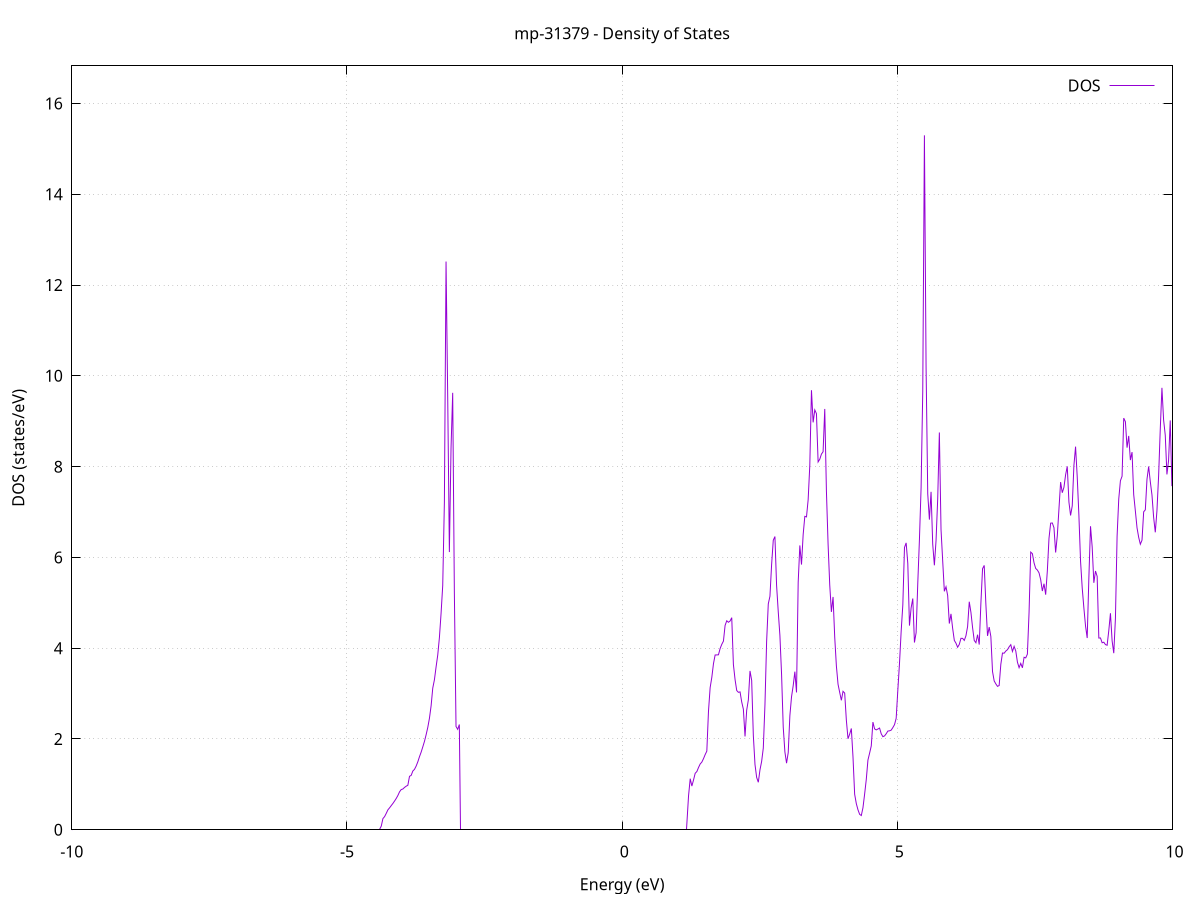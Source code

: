 set title 'mp-31379 - Density of States'
set xlabel 'Energy (eV)'
set ylabel 'DOS (states/eV)'
set grid
set xrange [-10:10]
set yrange [0:16.829]
set xzeroaxis lt -1
set terminal png size 800,600
set output 'mp-31379_dos_gnuplot.png'
plot '-' using 1:2 with lines title 'DOS'
-45.422400 0.000000
-45.392200 0.000000
-45.362100 0.000000
-45.331900 0.000000
-45.301700 0.000000
-45.271500 0.000000
-45.241300 0.000000
-45.211200 0.000000
-45.181000 0.000000
-45.150800 0.000000
-45.120600 0.000000
-45.090400 0.000000
-45.060200 0.000000
-45.030100 0.000000
-44.999900 0.000000
-44.969700 0.000000
-44.939500 0.000000
-44.909300 0.000000
-44.879200 0.000000
-44.849000 0.000000
-44.818800 0.000000
-44.788600 0.000000
-44.758400 0.000000
-44.728300 0.000000
-44.698100 0.000000
-44.667900 0.000000
-44.637700 0.000000
-44.607500 0.000000
-44.577400 0.000000
-44.547200 0.000000
-44.517000 0.000000
-44.486800 0.000000
-44.456600 0.000000
-44.426500 0.000000
-44.396300 0.000000
-44.366100 0.000000
-44.335900 0.000000
-44.305700 0.000000
-44.275600 0.000000
-44.245400 0.000000
-44.215200 0.000000
-44.185000 0.000000
-44.154800 0.000000
-44.124600 0.000000
-44.094500 0.000000
-44.064300 0.000000
-44.034100 0.000000
-44.003900 0.000000
-43.973700 0.000000
-43.943600 0.000000
-43.913400 0.000000
-43.883200 0.000000
-43.853000 0.000000
-43.822800 0.000000
-43.792700 0.000000
-43.762500 0.000000
-43.732300 0.000000
-43.702100 0.000000
-43.671900 0.000000
-43.641800 0.000000
-43.611600 0.000000
-43.581400 0.000000
-43.551200 0.000000
-43.521000 0.000000
-43.490900 0.000000
-43.460700 0.000000
-43.430500 0.000000
-43.400300 0.000000
-43.370100 0.000000
-43.340000 0.000000
-43.309800 0.000000
-43.279600 0.000000
-43.249400 0.000000
-43.219200 0.000000
-43.189000 0.000000
-43.158900 0.000000
-43.128700 0.000000
-43.098500 0.000000
-43.068300 0.000000
-43.038100 0.000000
-43.008000 0.000000
-42.977800 0.000000
-42.947600 0.000000
-42.917400 0.000000
-42.887200 0.000000
-42.857100 0.000000
-42.826900 0.000000
-42.796700 0.000000
-42.766500 0.000000
-42.736300 0.000000
-42.706200 0.000000
-42.676000 143.346900
-42.645800 0.000000
-42.615600 0.000000
-42.585400 0.000000
-42.555300 0.000000
-42.525100 0.000000
-42.494900 0.000000
-42.464700 0.000000
-42.434500 0.000000
-42.404400 0.000000
-42.374200 0.000000
-42.344000 0.000000
-42.313800 0.000000
-42.283600 0.000000
-42.253400 0.000000
-42.223300 0.000000
-42.193100 0.000000
-42.162900 0.000000
-42.132700 0.000000
-42.102500 0.000000
-42.072400 0.000000
-42.042200 0.000000
-42.012000 0.000000
-41.981800 0.000000
-41.951600 0.000000
-41.921500 0.000000
-41.891300 0.000000
-41.861100 9.829900
-41.830900 11.601800
-41.800700 13.866600
-41.770600 18.333700
-41.740400 14.771500
-41.710200 17.176300
-41.680000 13.650200
-41.649800 11.448700
-41.619700 9.190200
-41.589500 0.000000
-41.559300 0.000000
-41.529100 0.000000
-41.498900 0.000000
-41.468800 0.000000
-41.438600 0.000000
-41.408400 0.000000
-41.378200 0.000000
-41.348000 0.000000
-41.317900 0.000000
-41.287700 0.000000
-41.257500 0.000000
-41.227300 0.000000
-41.197100 0.000000
-41.166900 0.000000
-41.136800 0.000000
-41.106600 0.000000
-41.076400 0.000000
-41.046200 0.000000
-41.016000 0.000000
-40.985900 0.000000
-40.955700 0.000000
-40.925500 0.000000
-40.895300 0.000000
-40.865100 0.000000
-40.835000 0.000000
-40.804800 0.000000
-40.774600 0.000000
-40.744400 0.000000
-40.714200 0.000000
-40.684100 0.000000
-40.653900 0.000000
-40.623700 0.000000
-40.593500 0.000000
-40.563300 0.000000
-40.533200 0.000000
-40.503000 0.000000
-40.472800 0.000000
-40.442600 0.000000
-40.412400 0.000000
-40.382300 0.000000
-40.352100 0.000000
-40.321900 0.000000
-40.291700 0.000000
-40.261500 0.000000
-40.231300 0.000000
-40.201200 0.000000
-40.171000 0.000000
-40.140800 0.000000
-40.110600 0.000000
-40.080400 0.000000
-40.050300 0.000000
-40.020100 0.000000
-39.989900 0.000000
-39.959700 0.000000
-39.929500 0.000000
-39.899400 0.000000
-39.869200 0.000000
-39.839000 0.000000
-39.808800 0.000000
-39.778600 0.000000
-39.748500 0.000000
-39.718300 0.000000
-39.688100 0.000000
-39.657900 0.000000
-39.627700 0.000000
-39.597600 0.000000
-39.567400 0.000000
-39.537200 0.000000
-39.507000 0.000000
-39.476800 0.000000
-39.446700 0.000000
-39.416500 0.000000
-39.386300 0.000000
-39.356100 0.000000
-39.325900 0.000000
-39.295700 0.000000
-39.265600 0.000000
-39.235400 0.000000
-39.205200 0.000000
-39.175000 0.000000
-39.144800 0.000000
-39.114700 0.000000
-39.084500 0.000000
-39.054300 0.000000
-39.024100 0.000000
-38.993900 0.000000
-38.963800 0.000000
-38.933600 0.000000
-38.903400 0.000000
-38.873200 0.000000
-38.843000 0.000000
-38.812900 0.000000
-38.782700 0.000000
-38.752500 0.000000
-38.722300 0.000000
-38.692100 0.000000
-38.662000 0.000000
-38.631800 0.000000
-38.601600 0.000000
-38.571400 0.000000
-38.541200 0.000000
-38.511100 0.000000
-38.480900 0.000000
-38.450700 0.000000
-38.420500 0.000000
-38.390300 0.000000
-38.360100 0.000000
-38.330000 0.000000
-38.299800 0.000000
-38.269600 0.000000
-38.239400 0.000000
-38.209200 0.000000
-38.179100 0.000000
-38.148900 0.000000
-38.118700 0.000000
-38.088500 0.000000
-38.058300 0.000000
-38.028200 0.000000
-37.998000 0.000000
-37.967800 0.000000
-37.937600 0.000000
-37.907400 0.000000
-37.877300 0.000000
-37.847100 0.000000
-37.816900 0.000000
-37.786700 0.000000
-37.756500 0.000000
-37.726400 0.000000
-37.696200 0.000000
-37.666000 0.000000
-37.635800 0.000000
-37.605600 0.000000
-37.575500 0.000000
-37.545300 0.000000
-37.515100 0.000000
-37.484900 0.000000
-37.454700 0.000000
-37.424500 0.000000
-37.394400 0.000000
-37.364200 0.000000
-37.334000 0.000000
-37.303800 0.000000
-37.273600 0.000000
-37.243500 0.000000
-37.213300 0.000000
-37.183100 0.000000
-37.152900 0.000000
-37.122700 0.000000
-37.092600 0.000000
-37.062400 0.000000
-37.032200 0.000000
-37.002000 0.000000
-36.971800 0.000000
-36.941700 0.000000
-36.911500 0.000000
-36.881300 0.000000
-36.851100 0.000000
-36.820900 0.000000
-36.790800 0.000000
-36.760600 0.000000
-36.730400 0.000000
-36.700200 0.000000
-36.670000 0.000000
-36.639900 0.000000
-36.609700 0.000000
-36.579500 0.000000
-36.549300 0.000000
-36.519100 0.000000
-36.488900 0.000000
-36.458800 0.000000
-36.428600 0.000000
-36.398400 0.000000
-36.368200 0.000000
-36.338000 0.000000
-36.307900 0.000000
-36.277700 0.000000
-36.247500 0.000000
-36.217300 0.000000
-36.187100 0.000000
-36.157000 0.000000
-36.126800 0.000000
-36.096600 0.000000
-36.066400 0.000000
-36.036200 0.000000
-36.006100 0.000000
-35.975900 0.000000
-35.945700 0.000000
-35.915500 0.000000
-35.885300 0.000000
-35.855200 0.000000
-35.825000 0.000000
-35.794800 0.000000
-35.764600 0.000000
-35.734400 0.000000
-35.704300 0.000000
-35.674100 0.000000
-35.643900 0.000000
-35.613700 0.000000
-35.583500 0.000000
-35.553300 0.000000
-35.523200 0.000000
-35.493000 0.000000
-35.462800 0.000000
-35.432600 0.000000
-35.402400 0.000000
-35.372300 0.000000
-35.342100 0.000000
-35.311900 0.000000
-35.281700 0.000000
-35.251500 0.000000
-35.221400 0.000000
-35.191200 0.000000
-35.161000 0.000000
-35.130800 0.000000
-35.100600 0.000000
-35.070500 0.000000
-35.040300 0.000000
-35.010100 0.000000
-34.979900 0.000000
-34.949700 0.000000
-34.919600 0.000000
-34.889400 0.000000
-34.859200 0.000000
-34.829000 0.000000
-34.798800 0.000000
-34.768700 0.000000
-34.738500 0.000000
-34.708300 0.000000
-34.678100 0.000000
-34.647900 0.000000
-34.617700 0.000000
-34.587600 0.000000
-34.557400 0.000000
-34.527200 0.000000
-34.497000 0.000000
-34.466800 0.000000
-34.436700 0.000000
-34.406500 0.000000
-34.376300 0.000000
-34.346100 0.000000
-34.315900 0.000000
-34.285800 0.000000
-34.255600 0.000000
-34.225400 0.000000
-34.195200 0.000000
-34.165000 0.000000
-34.134900 0.000000
-34.104700 0.000000
-34.074500 0.000000
-34.044300 0.000000
-34.014100 0.000000
-33.984000 0.000000
-33.953800 0.000000
-33.923600 0.000000
-33.893400 0.000000
-33.863200 0.000000
-33.833100 0.000000
-33.802900 0.000000
-33.772700 0.000000
-33.742500 0.000000
-33.712300 0.000000
-33.682100 0.000000
-33.652000 0.000000
-33.621800 0.000000
-33.591600 0.000000
-33.561400 0.000000
-33.531200 0.000000
-33.501100 0.000000
-33.470900 0.000000
-33.440700 0.000000
-33.410500 0.000000
-33.380300 0.000000
-33.350200 0.000000
-33.320000 0.000000
-33.289800 0.000000
-33.259600 0.000000
-33.229400 0.000000
-33.199300 0.000000
-33.169100 0.000000
-33.138900 0.000000
-33.108700 0.000000
-33.078500 0.000000
-33.048400 0.000000
-33.018200 0.000000
-32.988000 0.000000
-32.957800 0.000000
-32.927600 0.000000
-32.897500 0.000000
-32.867300 0.000000
-32.837100 0.000000
-32.806900 0.000000
-32.776700 0.000000
-32.746600 0.000000
-32.716400 0.000000
-32.686200 0.000000
-32.656000 0.000000
-32.625800 0.000000
-32.595600 0.000000
-32.565500 0.000000
-32.535300 0.000000
-32.505100 0.000000
-32.474900 0.000000
-32.444700 0.000000
-32.414600 0.000000
-32.384400 0.000000
-32.354200 0.000000
-32.324000 0.000000
-32.293800 0.000000
-32.263700 0.000000
-32.233500 0.000000
-32.203300 0.000000
-32.173100 0.000000
-32.142900 0.000000
-32.112800 0.000000
-32.082600 0.000000
-32.052400 0.000000
-32.022200 0.000000
-31.992000 0.000000
-31.961900 0.000000
-31.931700 0.000000
-31.901500 0.000000
-31.871300 0.000000
-31.841100 0.000000
-31.811000 0.000000
-31.780800 0.000000
-31.750600 0.000000
-31.720400 0.000000
-31.690200 0.000000
-31.660000 0.000000
-31.629900 0.000000
-31.599700 0.000000
-31.569500 0.000000
-31.539300 0.000000
-31.509100 0.000000
-31.479000 0.000000
-31.448800 0.000000
-31.418600 0.000000
-31.388400 0.000000
-31.358200 0.000000
-31.328100 0.000000
-31.297900 0.000000
-31.267700 0.000000
-31.237500 0.000000
-31.207300 0.000000
-31.177200 0.000000
-31.147000 0.000000
-31.116800 0.000000
-31.086600 0.000000
-31.056400 0.000000
-31.026300 0.000000
-30.996100 0.000000
-30.965900 0.000000
-30.935700 0.000000
-30.905500 0.000000
-30.875400 0.000000
-30.845200 0.000000
-30.815000 0.000000
-30.784800 0.000000
-30.754600 0.000000
-30.724400 0.000000
-30.694300 0.000000
-30.664100 0.000000
-30.633900 0.000000
-30.603700 0.000000
-30.573500 0.000000
-30.543400 0.000000
-30.513200 0.000000
-30.483000 0.000000
-30.452800 0.000000
-30.422600 0.000000
-30.392500 0.000000
-30.362300 0.000000
-30.332100 0.000000
-30.301900 0.000000
-30.271700 0.000000
-30.241600 0.000000
-30.211400 0.000000
-30.181200 0.000000
-30.151000 0.000000
-30.120800 0.000000
-30.090700 0.000000
-30.060500 0.000000
-30.030300 0.000000
-30.000100 0.000000
-29.969900 0.000000
-29.939800 0.000000
-29.909600 0.000000
-29.879400 0.000000
-29.849200 0.000000
-29.819000 0.000000
-29.788800 0.000000
-29.758700 0.000000
-29.728500 0.000000
-29.698300 0.000000
-29.668100 0.000000
-29.637900 0.000000
-29.607800 0.000000
-29.577600 0.000000
-29.547400 0.000000
-29.517200 0.000000
-29.487000 0.000000
-29.456900 0.000000
-29.426700 0.000000
-29.396500 0.000000
-29.366300 0.000000
-29.336100 0.000000
-29.306000 0.000000
-29.275800 0.000000
-29.245600 0.000000
-29.215400 0.000000
-29.185200 0.000000
-29.155100 0.000000
-29.124900 0.000000
-29.094700 0.000000
-29.064500 0.000000
-29.034300 0.000000
-29.004200 0.000000
-28.974000 0.000000
-28.943800 0.000000
-28.913600 0.000000
-28.883400 0.000000
-28.853200 0.000000
-28.823100 0.000000
-28.792900 0.000000
-28.762700 0.000000
-28.732500 0.000000
-28.702300 0.000000
-28.672200 0.000000
-28.642000 0.000000
-28.611800 0.000000
-28.581600 0.000000
-28.551400 0.000000
-28.521300 0.000000
-28.491100 0.000000
-28.460900 0.000000
-28.430700 0.000000
-28.400500 0.000000
-28.370400 0.000000
-28.340200 0.000000
-28.310000 0.000000
-28.279800 0.000000
-28.249600 0.000000
-28.219500 0.000000
-28.189300 0.000000
-28.159100 0.000000
-28.128900 0.000000
-28.098700 0.000000
-28.068600 0.000000
-28.038400 0.000000
-28.008200 0.000000
-27.978000 0.000000
-27.947800 0.000000
-27.917600 0.000000
-27.887500 0.000000
-27.857300 0.000000
-27.827100 0.000000
-27.796900 0.000000
-27.766700 0.000000
-27.736600 0.000000
-27.706400 0.000000
-27.676200 0.000000
-27.646000 0.000000
-27.615800 0.000000
-27.585700 0.000000
-27.555500 0.000000
-27.525300 0.000000
-27.495100 0.000000
-27.464900 0.000000
-27.434800 0.000000
-27.404600 0.000000
-27.374400 0.000000
-27.344200 0.000000
-27.314000 0.000000
-27.283900 0.000000
-27.253700 0.000000
-27.223500 0.000000
-27.193300 0.000000
-27.163100 0.000000
-27.133000 0.000000
-27.102800 0.000000
-27.072600 0.000000
-27.042400 0.000000
-27.012200 0.000000
-26.982000 0.000000
-26.951900 0.000000
-26.921700 0.000000
-26.891500 0.000000
-26.861300 0.000000
-26.831100 0.000000
-26.801000 0.000000
-26.770800 0.000000
-26.740600 0.000000
-26.710400 0.000000
-26.680200 0.000000
-26.650100 0.000000
-26.619900 0.000000
-26.589700 0.000000
-26.559500 0.000000
-26.529300 0.000000
-26.499200 0.000000
-26.469000 0.000000
-26.438800 0.000000
-26.408600 0.000000
-26.378400 0.000000
-26.348300 0.000000
-26.318100 0.000000
-26.287900 0.000000
-26.257700 0.000000
-26.227500 0.000000
-26.197400 0.000000
-26.167200 0.000000
-26.137000 0.000000
-26.106800 0.000000
-26.076600 0.000000
-26.046400 0.000000
-26.016300 0.000000
-25.986100 0.000000
-25.955900 0.000000
-25.925700 0.000000
-25.895500 0.000000
-25.865400 0.000000
-25.835200 0.000000
-25.805000 0.000000
-25.774800 0.000000
-25.744600 0.000000
-25.714500 0.000000
-25.684300 0.000000
-25.654100 0.000000
-25.623900 0.000000
-25.593700 0.000000
-25.563600 0.000000
-25.533400 0.000000
-25.503200 0.000000
-25.473000 0.000000
-25.442800 0.000000
-25.412700 0.000000
-25.382500 0.000000
-25.352300 0.000000
-25.322100 0.000000
-25.291900 0.000000
-25.261800 0.000000
-25.231600 0.000000
-25.201400 0.000000
-25.171200 0.000000
-25.141000 0.000000
-25.110900 0.000000
-25.080700 0.000000
-25.050500 0.000000
-25.020300 0.000000
-24.990100 0.000000
-24.959900 0.000000
-24.929800 0.000000
-24.899600 0.000000
-24.869400 0.000000
-24.839200 0.000000
-24.809000 0.000000
-24.778900 0.000000
-24.748700 0.000000
-24.718500 0.000000
-24.688300 0.000000
-24.658100 0.000000
-24.628000 0.000000
-24.597800 0.000000
-24.567600 0.000000
-24.537400 0.000000
-24.507200 0.000000
-24.477100 0.000000
-24.446900 0.000000
-24.416700 0.000000
-24.386500 0.000000
-24.356300 0.000000
-24.326200 0.000000
-24.296000 0.000000
-24.265800 0.000000
-24.235600 0.000000
-24.205400 0.000000
-24.175300 0.000000
-24.145100 0.000000
-24.114900 0.000000
-24.084700 0.000000
-24.054500 0.000000
-24.024300 0.000000
-23.994200 0.000000
-23.964000 0.000000
-23.933800 0.000000
-23.903600 0.000000
-23.873400 0.000000
-23.843300 0.000000
-23.813100 0.000000
-23.782900 0.000000
-23.752700 0.000000
-23.722500 0.000000
-23.692400 0.000000
-23.662200 0.000000
-23.632000 0.000000
-23.601800 0.000000
-23.571600 0.000000
-23.541500 0.000000
-23.511300 0.000000
-23.481100 0.000000
-23.450900 0.000000
-23.420700 0.000000
-23.390600 0.000000
-23.360400 0.000000
-23.330200 0.000000
-23.300000 0.000000
-23.269800 0.000000
-23.239700 0.000000
-23.209500 0.000000
-23.179300 0.000000
-23.149100 0.000000
-23.118900 0.000000
-23.088700 0.000000
-23.058600 0.000000
-23.028400 0.000000
-22.998200 0.000000
-22.968000 0.000000
-22.937800 0.000000
-22.907700 0.000000
-22.877500 0.000000
-22.847300 0.000000
-22.817100 0.000000
-22.786900 0.000000
-22.756800 0.000000
-22.726600 0.000000
-22.696400 0.000000
-22.666200 0.000000
-22.636000 0.000000
-22.605900 0.000000
-22.575700 0.000000
-22.545500 0.000000
-22.515300 0.000000
-22.485100 0.000000
-22.455000 0.000000
-22.424800 0.000000
-22.394600 0.000000
-22.364400 0.000000
-22.334200 0.000000
-22.304100 0.000000
-22.273900 0.000000
-22.243700 0.000000
-22.213500 0.000000
-22.183300 0.000000
-22.153100 0.000000
-22.123000 0.000000
-22.092800 0.000000
-22.062600 0.000000
-22.032400 0.000000
-22.002200 0.000000
-21.972100 0.000000
-21.941900 0.000000
-21.911700 0.000000
-21.881500 0.000000
-21.851300 0.000000
-21.821200 0.000000
-21.791000 0.000000
-21.760800 0.000000
-21.730600 0.000000
-21.700400 0.000000
-21.670300 0.000000
-21.640100 0.000000
-21.609900 0.000000
-21.579700 0.000000
-21.549500 0.000000
-21.519400 0.000000
-21.489200 0.000000
-21.459000 0.000000
-21.428800 0.000000
-21.398600 0.000000
-21.368500 0.000000
-21.338300 0.000000
-21.308100 0.000000
-21.277900 0.000000
-21.247700 0.000000
-21.217500 0.000000
-21.187400 0.000000
-21.157200 0.000000
-21.127000 0.000000
-21.096800 0.000000
-21.066600 0.000000
-21.036500 0.000000
-21.006300 0.000000
-20.976100 0.000000
-20.945900 0.000000
-20.915700 106.840600
-20.885600 84.329800
-20.855400 90.089200
-20.825200 0.000000
-20.795000 0.000000
-20.764800 0.000000
-20.734700 0.000000
-20.704500 12.452000
-20.674300 54.008800
-20.644100 53.666500
-20.613900 2.463200
-20.583800 2.764300
-20.553600 3.129100
-20.523400 3.879400
-20.493200 4.455900
-20.463000 5.282400
-20.432900 7.880100
-20.402700 13.135700
-20.372500 9.700000
-20.342300 8.277200
-20.312100 7.230300
-20.281900 6.615000
-20.251800 6.227900
-20.221600 5.786800
-20.191400 5.712000
-20.161200 5.559500
-20.131000 6.293400
-20.100900 17.052600
-20.070700 19.611400
-20.040500 19.467800
-20.010300 29.362900
-19.980100 25.701800
-19.950000 16.316200
-19.919800 12.978800
-19.889600 16.838900
-19.859400 6.694000
-19.829200 5.221700
-19.799100 4.800200
-19.768900 4.827700
-19.738700 4.887200
-19.708500 4.998700
-19.678300 5.168200
-19.648200 5.279500
-19.618000 5.436800
-19.587800 5.739600
-19.557600 6.131600
-19.527400 6.668200
-19.497300 7.209000
-19.467100 8.478400
-19.436900 11.188300
-19.406700 8.678800
-19.376500 6.282300
-19.346300 4.881400
-19.316200 5.757600
-19.286000 2.527200
-19.255800 2.070200
-19.225600 0.000000
-19.195400 0.000000
-19.165300 0.000000
-19.135100 0.000000
-19.104900 0.000000
-19.074700 0.000000
-19.044500 0.000000
-19.014400 0.000000
-18.984200 0.000000
-18.954000 0.000000
-18.923800 0.000000
-18.893600 0.000000
-18.863500 0.000000
-18.833300 0.000000
-18.803100 0.000000
-18.772900 0.000000
-18.742700 0.000000
-18.712600 0.000000
-18.682400 0.000000
-18.652200 0.000000
-18.622000 0.000000
-18.591800 0.000000
-18.561700 0.000000
-18.531500 0.000000
-18.501300 0.000000
-18.471100 0.000000
-18.440900 0.000000
-18.410700 0.000000
-18.380600 0.000000
-18.350400 0.000000
-18.320200 0.000000
-18.290000 0.000000
-18.259800 0.000000
-18.229700 0.000000
-18.199500 0.000000
-18.169300 0.000000
-18.139100 0.000000
-18.108900 0.000000
-18.078800 0.000000
-18.048600 0.000000
-18.018400 0.000000
-17.988200 0.000000
-17.958000 0.000000
-17.927900 0.000000
-17.897700 0.000000
-17.867500 0.000000
-17.837300 0.000000
-17.807100 0.000000
-17.777000 0.000000
-17.746800 0.000000
-17.716600 0.000000
-17.686400 0.000000
-17.656200 0.000000
-17.626100 0.000000
-17.595900 0.000000
-17.565700 0.000000
-17.535500 0.000000
-17.505300 0.000000
-17.475100 0.000000
-17.445000 0.000000
-17.414800 0.000000
-17.384600 0.000000
-17.354400 0.000000
-17.324200 0.000000
-17.294100 0.000000
-17.263900 0.000000
-17.233700 0.000000
-17.203500 0.000000
-17.173300 0.000000
-17.143200 0.000000
-17.113000 0.000000
-17.082800 0.000000
-17.052600 0.000000
-17.022400 0.000000
-16.992300 0.000000
-16.962100 0.000000
-16.931900 0.000000
-16.901700 0.000000
-16.871500 0.000000
-16.841400 0.000000
-16.811200 0.000000
-16.781000 0.000000
-16.750800 0.000000
-16.720600 0.000000
-16.690500 0.000000
-16.660300 0.000000
-16.630100 0.000000
-16.599900 0.000000
-16.569700 0.000000
-16.539600 0.000000
-16.509400 0.000000
-16.479200 0.000000
-16.449000 0.000000
-16.418800 0.000000
-16.388600 0.000000
-16.358500 0.000000
-16.328300 0.000000
-16.298100 0.000000
-16.267900 0.000000
-16.237700 0.000000
-16.207600 0.000000
-16.177400 0.000000
-16.147200 0.000000
-16.117000 0.000000
-16.086800 0.000000
-16.056700 0.000000
-16.026500 0.000000
-15.996300 0.000000
-15.966100 0.000000
-15.935900 0.000000
-15.905800 0.000000
-15.875600 0.000000
-15.845400 0.000000
-15.815200 0.000000
-15.785000 0.000000
-15.754900 0.000000
-15.724700 0.000000
-15.694500 0.000000
-15.664300 0.000000
-15.634100 0.000000
-15.604000 0.000000
-15.573800 0.000000
-15.543600 0.000000
-15.513400 0.000000
-15.483200 0.000000
-15.453000 0.000000
-15.422900 0.000000
-15.392700 0.000000
-15.362500 0.000000
-15.332300 0.000000
-15.302100 0.000000
-15.272000 0.000000
-15.241800 0.000000
-15.211600 0.000000
-15.181400 0.000000
-15.151200 0.000000
-15.121100 0.000000
-15.090900 0.000000
-15.060700 0.000000
-15.030500 0.000000
-15.000300 0.000000
-14.970200 0.000000
-14.940000 0.000000
-14.909800 0.000000
-14.879600 0.000000
-14.849400 0.000000
-14.819300 0.000000
-14.789100 0.000000
-14.758900 0.000000
-14.728700 0.000000
-14.698500 0.000000
-14.668400 0.000000
-14.638200 0.000000
-14.608000 0.000000
-14.577800 0.000000
-14.547600 0.000000
-14.517400 0.000000
-14.487300 0.000000
-14.457100 0.000000
-14.426900 0.000000
-14.396700 0.000000
-14.366500 0.000000
-14.336400 0.000000
-14.306200 0.000000
-14.276000 0.000000
-14.245800 0.000000
-14.215600 0.000000
-14.185500 0.000000
-14.155300 0.000000
-14.125100 0.000000
-14.094900 0.000000
-14.064700 0.000000
-14.034600 0.000000
-14.004400 0.000000
-13.974200 0.000000
-13.944000 0.000000
-13.913800 0.000000
-13.883700 0.000000
-13.853500 0.000000
-13.823300 0.000000
-13.793100 0.000000
-13.762900 0.000000
-13.732800 0.000000
-13.702600 0.000000
-13.672400 0.000000
-13.642200 0.000000
-13.612000 0.000000
-13.581800 0.000000
-13.551700 0.000000
-13.521500 0.000000
-13.491300 0.000000
-13.461100 0.000000
-13.430900 0.000000
-13.400800 0.000000
-13.370600 0.000000
-13.340400 0.000000
-13.310200 0.000000
-13.280000 0.000000
-13.249900 0.000000
-13.219700 0.000000
-13.189500 0.000000
-13.159300 0.000000
-13.129100 0.000000
-13.099000 0.000000
-13.068800 0.000000
-13.038600 0.000000
-13.008400 0.000000
-12.978200 0.000000
-12.948100 0.000000
-12.917900 0.000000
-12.887700 0.000000
-12.857500 0.000000
-12.827300 0.000000
-12.797200 0.000000
-12.767000 0.000000
-12.736800 0.000000
-12.706600 0.000000
-12.676400 0.000000
-12.646200 0.000000
-12.616100 0.000000
-12.585900 0.000000
-12.555700 0.000000
-12.525500 0.000000
-12.495300 0.000000
-12.465200 0.000000
-12.435000 0.000000
-12.404800 0.000000
-12.374600 0.000000
-12.344400 0.000000
-12.314300 0.000000
-12.284100 0.000000
-12.253900 0.000000
-12.223700 0.000000
-12.193500 0.000000
-12.163400 0.000000
-12.133200 0.000000
-12.103000 0.000000
-12.072800 0.000000
-12.042600 0.000000
-12.012500 0.000000
-11.982300 0.000000
-11.952100 0.000000
-11.921900 0.000000
-11.891700 0.000000
-11.861600 0.000000
-11.831400 0.000000
-11.801200 0.000000
-11.771000 0.000000
-11.740800 0.000000
-11.710600 0.000000
-11.680500 0.000000
-11.650300 0.000000
-11.620100 0.000000
-11.589900 0.000000
-11.559700 0.000000
-11.529600 0.000000
-11.499400 0.000000
-11.469200 0.000000
-11.439000 0.000000
-11.408800 0.000000
-11.378700 0.000000
-11.348500 0.000000
-11.318300 0.000000
-11.288100 0.000000
-11.257900 0.000000
-11.227800 0.000000
-11.197600 0.000000
-11.167400 0.000000
-11.137200 0.000000
-11.107000 0.000000
-11.076900 0.000000
-11.046700 0.000000
-11.016500 0.000000
-10.986300 0.000000
-10.956100 0.000000
-10.926000 0.000000
-10.895800 0.000000
-10.865600 0.000000
-10.835400 0.000000
-10.805200 0.000000
-10.775000 0.000000
-10.744900 0.000000
-10.714700 0.000000
-10.684500 0.000000
-10.654300 0.000000
-10.624100 0.000000
-10.594000 0.000000
-10.563800 0.000000
-10.533600 0.000000
-10.503400 0.000000
-10.473200 0.000000
-10.443100 0.000000
-10.412900 0.000000
-10.382700 0.000000
-10.352500 0.000000
-10.322300 0.000000
-10.292200 0.000000
-10.262000 0.000000
-10.231800 0.000000
-10.201600 0.000000
-10.171400 0.000000
-10.141300 0.000000
-10.111100 0.000000
-10.080900 0.000000
-10.050700 0.000000
-10.020500 0.000000
-9.990400 0.000000
-9.960200 0.000000
-9.930000 0.000000
-9.899800 0.000000
-9.869600 0.000000
-9.839400 0.000000
-9.809300 0.000000
-9.779100 0.000000
-9.748900 0.000000
-9.718700 0.000000
-9.688500 0.000000
-9.658400 0.000000
-9.628200 0.000000
-9.598000 0.000000
-9.567800 0.000000
-9.537600 0.000000
-9.507500 0.000000
-9.477300 0.000000
-9.447100 0.000000
-9.416900 0.000000
-9.386700 0.000000
-9.356600 0.000000
-9.326400 0.000000
-9.296200 0.000000
-9.266000 0.000000
-9.235800 0.000000
-9.205700 0.000000
-9.175500 0.000000
-9.145300 0.000000
-9.115100 0.000000
-9.084900 0.000000
-9.054800 0.000000
-9.024600 0.000000
-8.994400 0.000000
-8.964200 0.000000
-8.934000 0.000000
-8.903800 0.000000
-8.873700 0.000000
-8.843500 0.000000
-8.813300 0.000000
-8.783100 0.000000
-8.752900 0.000000
-8.722800 0.000000
-8.692600 0.000000
-8.662400 0.000000
-8.632200 0.000000
-8.602000 0.000000
-8.571900 0.000000
-8.541700 0.000000
-8.511500 0.000000
-8.481300 0.000000
-8.451100 0.000000
-8.421000 0.000000
-8.390800 0.000000
-8.360600 0.000000
-8.330400 0.000000
-8.300200 0.000000
-8.270100 0.000000
-8.239900 0.000000
-8.209700 0.000000
-8.179500 0.000000
-8.149300 0.000000
-8.119200 0.000000
-8.089000 0.000000
-8.058800 0.000000
-8.028600 0.000000
-7.998400 0.000000
-7.968300 0.000000
-7.938100 0.000000
-7.907900 0.000000
-7.877700 0.000000
-7.847500 0.000000
-7.817300 0.000000
-7.787200 0.000000
-7.757000 0.000000
-7.726800 0.000000
-7.696600 0.000000
-7.666400 0.000000
-7.636300 0.000000
-7.606100 0.000000
-7.575900 0.000000
-7.545700 0.000000
-7.515500 0.000000
-7.485400 0.000000
-7.455200 0.000000
-7.425000 0.000000
-7.394800 0.000000
-7.364600 0.000000
-7.334500 0.000000
-7.304300 0.000000
-7.274100 0.000000
-7.243900 0.000000
-7.213700 0.000000
-7.183600 0.000000
-7.153400 0.000000
-7.123200 0.000000
-7.093000 0.000000
-7.062800 0.000000
-7.032700 0.000000
-7.002500 0.000000
-6.972300 0.000000
-6.942100 0.000000
-6.911900 0.000000
-6.881700 0.000000
-6.851600 0.000000
-6.821400 0.000000
-6.791200 0.000000
-6.761000 0.000000
-6.730800 0.000000
-6.700700 0.000000
-6.670500 0.000000
-6.640300 0.000000
-6.610100 0.000000
-6.579900 0.000000
-6.549800 0.000000
-6.519600 0.000000
-6.489400 0.000000
-6.459200 0.000000
-6.429000 0.000000
-6.398900 0.000000
-6.368700 0.000000
-6.338500 0.000000
-6.308300 0.000000
-6.278100 0.000000
-6.248000 0.000000
-6.217800 0.000000
-6.187600 0.000000
-6.157400 0.000000
-6.127200 0.000000
-6.097100 0.000000
-6.066900 0.000000
-6.036700 0.000000
-6.006500 0.000000
-5.976300 0.000000
-5.946100 0.000000
-5.916000 0.000000
-5.885800 0.000000
-5.855600 0.000000
-5.825400 0.000000
-5.795200 0.000000
-5.765100 0.000000
-5.734900 0.000000
-5.704700 0.000000
-5.674500 0.000000
-5.644300 0.000000
-5.614200 0.000000
-5.584000 0.000000
-5.553800 0.000000
-5.523600 0.000000
-5.493400 0.000000
-5.463300 0.000000
-5.433100 0.000000
-5.402900 0.000000
-5.372700 0.000000
-5.342500 0.000000
-5.312400 0.000000
-5.282200 0.000000
-5.252000 0.000000
-5.221800 0.000000
-5.191600 0.000000
-5.161500 0.000000
-5.131300 0.000000
-5.101100 0.000000
-5.070900 0.000000
-5.040700 0.000000
-5.010500 0.000000
-4.980400 0.000000
-4.950200 0.000000
-4.920000 0.000000
-4.889800 0.000000
-4.859600 0.000000
-4.829500 0.000000
-4.799300 0.000000
-4.769100 0.000000
-4.738900 0.000000
-4.708700 0.000000
-4.678600 0.000000
-4.648400 0.000000
-4.618200 0.000000
-4.588000 0.000000
-4.557800 0.000000
-4.527700 0.000000
-4.497500 0.000000
-4.467300 0.000000
-4.437100 0.000000
-4.406900 0.000000
-4.376800 0.080700
-4.346600 0.246400
-4.316400 0.289600
-4.286200 0.361800
-4.256000 0.439400
-4.225900 0.483500
-4.195700 0.532500
-4.165500 0.579900
-4.135300 0.633100
-4.105100 0.689700
-4.074900 0.755300
-4.044800 0.835500
-4.014600 0.885600
-3.984400 0.898300
-3.954200 0.933000
-3.924000 0.960200
-3.893900 0.980200
-3.863700 1.177800
-3.833500 1.198300
-3.803300 1.293900
-3.773100 1.331200
-3.743000 1.403400
-3.712800 1.496400
-3.682600 1.609300
-3.652400 1.709400
-3.622200 1.826700
-3.592100 1.946300
-3.561900 2.092800
-3.531700 2.253900
-3.501500 2.455900
-3.471300 2.730400
-3.441200 3.121500
-3.411000 3.304400
-3.380800 3.586800
-3.350600 3.849700
-3.320400 4.234600
-3.290300 4.763900
-3.260100 5.379700
-3.229900 7.215000
-3.199700 12.518700
-3.169500 9.532200
-3.139300 6.118100
-3.109200 8.403800
-3.079000 9.626700
-3.048800 5.243900
-3.018600 2.276100
-2.988400 2.213400
-2.958300 2.318900
-2.928100 0.000000
-2.897900 0.000000
-2.867700 0.000000
-2.837500 0.000000
-2.807400 0.000000
-2.777200 0.000000
-2.747000 0.000000
-2.716800 0.000000
-2.686600 0.000000
-2.656500 0.000000
-2.626300 0.000000
-2.596100 0.000000
-2.565900 0.000000
-2.535700 0.000000
-2.505600 0.000000
-2.475400 0.000000
-2.445200 0.000000
-2.415000 0.000000
-2.384800 0.000000
-2.354700 0.000000
-2.324500 0.000000
-2.294300 0.000000
-2.264100 0.000000
-2.233900 0.000000
-2.203700 0.000000
-2.173600 0.000000
-2.143400 0.000000
-2.113200 0.000000
-2.083000 0.000000
-2.052800 0.000000
-2.022700 0.000000
-1.992500 0.000000
-1.962300 0.000000
-1.932100 0.000000
-1.901900 0.000000
-1.871800 0.000000
-1.841600 0.000000
-1.811400 0.000000
-1.781200 0.000000
-1.751000 0.000000
-1.720900 0.000000
-1.690700 0.000000
-1.660500 0.000000
-1.630300 0.000000
-1.600100 0.000000
-1.570000 0.000000
-1.539800 0.000000
-1.509600 0.000000
-1.479400 0.000000
-1.449200 0.000000
-1.419100 0.000000
-1.388900 0.000000
-1.358700 0.000000
-1.328500 0.000000
-1.298300 0.000000
-1.268100 0.000000
-1.238000 0.000000
-1.207800 0.000000
-1.177600 0.000000
-1.147400 0.000000
-1.117200 0.000000
-1.087100 0.000000
-1.056900 0.000000
-1.026700 0.000000
-0.996500 0.000000
-0.966300 0.000000
-0.936200 0.000000
-0.906000 0.000000
-0.875800 0.000000
-0.845600 0.000000
-0.815400 0.000000
-0.785300 0.000000
-0.755100 0.000000
-0.724900 0.000000
-0.694700 0.000000
-0.664500 0.000000
-0.634400 0.000000
-0.604200 0.000000
-0.574000 0.000000
-0.543800 0.000000
-0.513600 0.000000
-0.483500 0.000000
-0.453300 0.000000
-0.423100 0.000000
-0.392900 0.000000
-0.362700 0.000000
-0.332600 0.000000
-0.302400 0.000000
-0.272200 0.000000
-0.242000 0.000000
-0.211800 0.000000
-0.181600 0.000000
-0.151500 0.000000
-0.121300 0.000000
-0.091100 0.000000
-0.060900 0.000000
-0.030700 0.000000
-0.000600 0.000000
0.029600 0.000000
0.059800 0.000000
0.090000 0.000000
0.120200 0.000000
0.150300 0.000000
0.180500 0.000000
0.210700 0.000000
0.240900 0.000000
0.271100 0.000000
0.301200 0.000000
0.331400 0.000000
0.361600 0.000000
0.391800 0.000000
0.422000 0.000000
0.452100 0.000000
0.482300 0.000000
0.512500 0.000000
0.542700 0.000000
0.572900 0.000000
0.603000 0.000000
0.633200 0.000000
0.663400 0.000000
0.693600 0.000000
0.723800 0.000000
0.754000 0.000000
0.784100 0.000000
0.814300 0.000000
0.844500 0.000000
0.874700 0.000000
0.904900 0.000000
0.935000 0.000000
0.965200 0.000000
0.995400 0.000000
1.025600 0.000000
1.055800 0.000000
1.085900 0.000000
1.116100 0.000000
1.146300 0.000000
1.176500 0.000000
1.206700 0.751600
1.236800 1.125900
1.267000 0.963000
1.297200 1.097500
1.327400 1.245200
1.357600 1.282800
1.387700 1.371800
1.417900 1.449300
1.448100 1.491000
1.478300 1.566800
1.508500 1.656400
1.538600 1.732800
1.568800 2.610600
1.599000 3.132600
1.629200 3.356800
1.659400 3.659200
1.689600 3.851200
1.719700 3.852100
1.749900 3.854900
1.780100 3.992300
1.810300 4.085000
1.840500 4.156200
1.870600 4.501900
1.900800 4.604600
1.931000 4.571500
1.961200 4.599000
1.991400 4.673000
2.021500 3.641100
2.051700 3.309700
2.081900 3.068100
2.112100 3.028400
2.142300 3.037400
2.172400 2.816600
2.202600 2.656600
2.232800 2.056300
2.263000 2.633900
2.293200 2.862300
2.323300 3.499700
2.353500 3.290300
2.383700 2.078300
2.413900 1.437600
2.444100 1.152600
2.474200 1.046400
2.504400 1.320600
2.534600 1.506500
2.564800 1.800100
2.595000 2.759000
2.625200 4.147300
2.655300 4.976000
2.685500 5.143900
2.715700 5.839900
2.745900 6.377400
2.776100 6.460200
2.806200 5.385700
2.836400 4.804900
2.866600 4.280500
2.896800 3.423500
2.927000 2.261300
2.957100 1.716300
2.987300 1.467300
3.017500 1.698600
3.047700 2.514900
3.077900 2.931700
3.108000 3.174200
3.138200 3.483200
3.168400 3.026000
3.198600 5.450700
3.228800 6.264300
3.258900 5.842200
3.289100 6.503300
3.319300 6.904600
3.349500 6.893100
3.379700 7.268800
3.409800 8.030000
3.440000 9.683900
3.470200 8.974800
3.500400 9.249500
3.530600 9.167200
3.560800 8.103400
3.590900 8.163100
3.621100 8.276400
3.651300 8.328800
3.681500 9.270900
3.711700 7.462500
3.741800 6.298200
3.772000 5.393200
3.802200 4.800500
3.832400 5.129600
3.862600 4.242900
3.892700 3.609600
3.922900 3.205300
3.953100 3.025700
3.983300 2.852300
4.013500 3.050500
4.043600 3.011600
4.073800 2.417200
4.104000 2.005000
4.134200 2.107200
4.164400 2.231600
4.194500 1.605900
4.224700 0.782700
4.254900 0.576400
4.285100 0.439900
4.315300 0.340100
4.345400 0.313900
4.375600 0.484600
4.405800 0.784000
4.436000 1.109400
4.466200 1.536800
4.496400 1.688100
4.526500 1.847100
4.556700 2.372600
4.586900 2.222800
4.617100 2.200500
4.647300 2.219800
4.677400 2.240700
4.707600 2.114600
4.737800 2.050800
4.768000 2.068200
4.798200 2.116300
4.828300 2.174700
4.858500 2.180000
4.888700 2.195300
4.918900 2.252000
4.949100 2.316100
4.979200 2.456200
5.009400 3.078400
5.039600 3.668200
5.069800 4.371700
5.100000 4.953800
5.130100 6.219000
5.160300 6.320500
5.190500 5.864400
5.220700 4.497700
5.250900 4.890000
5.281000 5.094600
5.311200 4.125800
5.341400 4.340200
5.371600 5.428800
5.401800 6.393300
5.432000 7.537200
5.462100 9.655800
5.492300 15.299000
5.522500 10.196600
5.552700 7.402100
5.582900 6.833200
5.613000 7.445800
5.643200 6.291400
5.673400 5.826000
5.703600 6.371400
5.733800 7.291100
5.763900 8.752900
5.794100 6.615200
5.824300 5.926000
5.854500 5.253300
5.884700 5.353400
5.914800 5.159700
5.945000 4.543500
5.975200 4.756200
6.005400 4.437200
6.035600 4.172100
6.065700 4.110500
6.095900 4.021200
6.126100 4.084200
6.156300 4.217600
6.186500 4.217200
6.216600 4.171400
6.246800 4.273100
6.277000 4.477900
6.307200 5.024300
6.337400 4.790000
6.367600 4.451800
6.397700 4.170600
6.427900 4.120100
6.458100 4.298200
6.488300 4.080100
6.518500 4.991600
6.548600 5.751400
6.578800 5.824500
6.609000 4.968700
6.639200 4.271500
6.669400 4.465000
6.699500 4.257500
6.729700 3.486700
6.759900 3.279200
6.790100 3.213700
6.820300 3.159500
6.850400 3.177500
6.880600 3.644300
6.910800 3.893800
6.941000 3.889800
6.971200 3.936900
7.001300 3.967500
7.031500 4.030400
7.061700 4.077400
7.091900 3.928100
7.122100 4.040700
7.152200 3.939600
7.182400 3.692800
7.212600 3.570900
7.242800 3.665600
7.273000 3.568300
7.303200 3.800400
7.333300 3.786900
7.363500 3.870300
7.393700 4.789500
7.423900 6.117500
7.454100 6.083200
7.484200 5.880600
7.514400 5.757000
7.544600 5.722100
7.574800 5.660100
7.605000 5.510100
7.635100 5.259700
7.665300 5.420500
7.695500 5.179700
7.725700 5.700100
7.755900 6.421000
7.786000 6.754900
7.816200 6.759300
7.846400 6.654100
7.876600 6.108700
7.906800 6.477200
7.936900 7.067100
7.967100 7.659900
7.997300 7.425300
8.027500 7.544600
8.057700 7.819600
8.087800 8.006100
8.118000 7.220900
8.148200 6.924900
8.178400 7.136700
8.208600 8.022900
8.238700 8.440400
8.268900 7.774600
8.299100 6.931200
8.329300 5.914900
8.359500 5.326600
8.389700 4.887300
8.419800 4.490000
8.450000 4.224200
8.480200 5.542800
8.510400 6.686700
8.540600 6.232000
8.570700 5.440800
8.600900 5.700500
8.631100 5.582800
8.661300 4.224200
8.691500 4.225400
8.721600 4.119700
8.751800 4.131900
8.782000 4.079100
8.812200 4.065000
8.842400 4.388800
8.872500 4.770000
8.902700 4.163900
8.932900 3.890500
8.963100 4.659000
8.993300 6.466100
9.023400 7.288000
9.053600 7.689300
9.083800 7.788800
9.114000 9.069300
9.144200 8.990100
9.174300 8.418300
9.204500 8.677000
9.234700 8.144200
9.264900 8.320000
9.295100 7.383200
9.325300 7.022400
9.355400 6.652900
9.385600 6.442400
9.415800 6.291000
9.446000 6.380200
9.476200 7.005000
9.506300 7.048800
9.536500 7.722800
9.566700 8.003400
9.596900 7.667500
9.627100 7.375700
9.657200 6.883300
9.687400 6.553200
9.717600 7.032900
9.747800 7.797600
9.778000 8.830700
9.808100 9.736300
9.838300 9.029800
9.868500 8.693000
9.898700 7.828800
9.928900 8.138100
9.959000 9.018300
9.989200 7.571000
10.019400 7.796000
10.049600 8.456300
10.079800 6.229000
10.109900 6.549100
10.140100 8.514200
10.170300 9.538700
10.200500 12.554700
10.230700 10.251000
10.260900 9.918700
10.291000 10.475100
10.321200 9.018000
10.351400 6.550600
10.381600 6.133700
10.411800 5.900700
10.441900 6.700400
10.472100 7.621100
10.502300 8.355700
10.532500 9.170100
10.562700 6.934000
10.592800 5.903000
10.623000 5.453400
10.653200 5.389100
10.683400 5.559900
10.713600 6.510000
10.743700 6.700100
10.773900 6.351900
10.804100 6.099700
10.834300 6.590500
10.864500 6.944500
10.894600 6.401600
10.924800 6.411300
10.955000 6.201100
10.985200 5.617800
11.015400 6.181900
11.045500 6.249500
11.075700 5.806400
11.105900 5.471500
11.136100 4.999100
11.166300 4.240200
11.196500 3.779200
11.226600 3.420800
11.256800 3.243000
11.287000 3.096500
11.317200 2.985200
11.347400 3.052100
11.377500 2.940500
11.407700 2.539400
11.437900 2.044600
11.468100 1.557000
11.498300 1.285500
11.528400 1.091300
11.558600 0.947200
11.588800 0.975900
11.619000 0.771100
11.649200 0.695800
11.679300 0.725200
11.709500 0.749900
11.739700 0.800000
11.769900 0.684200
11.800100 0.430800
11.830200 0.315300
11.860400 0.281600
11.890600 0.250200
11.920800 0.263600
11.951000 0.250400
11.981100 0.215100
12.011300 0.147000
12.041500 0.040700
12.071700 0.021300
12.101900 0.012100
12.132100 0.005600
12.162200 0.001500
12.192400 0.000000
12.222600 0.000000
12.252800 0.000000
12.283000 0.000000
12.313100 0.000000
12.343300 0.000000
12.373500 0.000000
12.403700 0.000000
12.433900 0.000000
12.464000 0.000000
12.494200 0.000000
12.524400 0.000000
12.554600 0.000000
12.584800 0.000000
12.614900 0.000000
12.645100 0.000000
12.675300 0.000000
12.705500 0.000000
12.735700 0.000000
12.765800 0.000000
12.796000 0.000000
12.826200 0.000000
12.856400 0.000000
12.886600 0.000000
12.916700 0.000000
12.946900 0.000000
12.977100 0.000000
13.007300 0.000000
13.037500 0.000000
13.067700 0.000000
13.097800 0.000000
13.128000 0.000000
13.158200 0.000000
13.188400 0.000000
13.218600 0.000000
13.248700 0.000000
13.278900 0.000000
13.309100 0.000000
13.339300 0.000000
13.369500 0.000000
13.399600 0.000000
13.429800 0.000000
13.460000 0.000000
13.490200 0.000000
13.520400 0.000000
13.550500 0.000000
13.580700 0.000000
13.610900 0.000000
13.641100 0.000000
13.671300 0.000000
13.701400 0.000000
13.731600 0.000000
13.761800 0.000000
13.792000 0.000000
13.822200 0.000000
13.852300 0.000000
13.882500 0.000000
13.912700 0.000000
13.942900 0.000000
13.973100 0.000000
14.003300 0.000000
14.033400 0.000000
14.063600 0.000000
14.093800 0.000000
14.124000 0.000000
14.154200 0.000000
14.184300 0.000000
14.214500 0.000000
14.244700 0.000000
14.274900 0.000000
14.305100 0.000000
14.335200 0.000000
14.365400 0.000000
14.395600 0.000000
14.425800 0.000000
14.456000 0.000000
14.486100 0.000000
14.516300 0.000000
14.546500 0.000000
14.576700 0.000000
14.606900 0.000000
14.637000 0.000000
14.667200 0.000000
14.697400 0.000000
14.727600 0.000000
14.757800 0.000000
14.787900 0.000000
14.818100 0.000000
14.848300 0.000000
14.878500 0.000000
14.908700 0.000000
14.938900 0.000000
e
